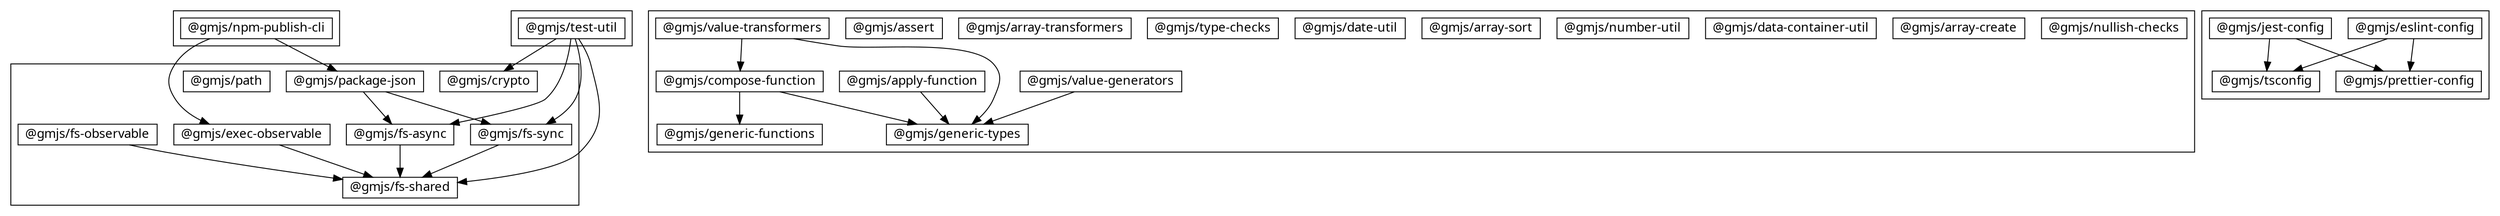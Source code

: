 digraph G {
  fontname="sans-serif"
  node [fontname="sans-serif",shape=box,height=0.1]
	edge [fontname="sans-serif"]

  subgraph cluster_tools {
    // label="tools"
    "@gmjs/npm-publish-cli";
  }

  subgraph cluster_node_util {
    // label="node-util";
    "@gmjs/crypto";
    "@gmjs/exec-observable";
    "@gmjs/fs-async";
    "@gmjs/fs-observable";
    "@gmjs/fs-shared";
    "@gmjs/fs-sync";
    "@gmjs/package-json";
    "@gmjs/path";
  }

  subgraph cluster_shared_util {
    // label="shared-util";
    "@gmjs/apply-function";
    "@gmjs/compose-function";
    "@gmjs/nullish-checks";
    "@gmjs/array-create";
    "@gmjs/data-container-util";
    "@gmjs/number-util";
    "@gmjs/array-sort";
    "@gmjs/date-util";
    "@gmjs/type-checks";
    "@gmjs/array-transformers";
    "@gmjs/generic-functions";
    "@gmjs/value-generators";
    "@gmjs/assert";
    "@gmjs/generic-types";
    "@gmjs/value-transformers";
  }

  subgraph cluster_test_util {
    // label="test-util";
    "@gmjs/test-util";
  }

  subgraph cluster_development_util {
    // label="development-util";
    "@gmjs/tsconfig";
    "@gmjs/prettier-config";
    "@gmjs/eslint-config";
    "@gmjs/jest-config";
  }

  // tools
  "@gmjs/npm-publish-cli" -> "@gmjs/exec-observable";
  "@gmjs/npm-publish-cli" -> "@gmjs/package-json";

  // node-util
  "@gmjs/exec-observable" -> "@gmjs/fs-shared";
  "@gmjs/fs-async" -> "@gmjs/fs-shared";
  "@gmjs/fs-observable" -> "@gmjs/fs-shared";
  "@gmjs/fs-sync" -> "@gmjs/fs-shared";
  "@gmjs/package-json" -> "@gmjs/fs-async";
  "@gmjs/package-json" -> "@gmjs/fs-sync";
  "@gmjs/value-generators" -> "@gmjs/generic-types";
  "@gmjs/value-transformers" -> "@gmjs/compose-function";
  "@gmjs/value-transformers" -> "@gmjs/generic-types";

  // shared-util
  "@gmjs/apply-function" -> "@gmjs/generic-types";
  "@gmjs/compose-function" -> "@gmjs/generic-functions";
  "@gmjs/compose-function" -> "@gmjs/generic-types";

  // test-util
  "@gmjs/test-util" -> "@gmjs/crypto";
  "@gmjs/test-util" -> "@gmjs/fs-async";
  "@gmjs/test-util" -> "@gmjs/fs-shared";
  "@gmjs/test-util" -> "@gmjs/fs-sync";

  // development-util
  "@gmjs/eslint-config" -> "@gmjs/tsconfig";
  "@gmjs/eslint-config" -> "@gmjs/prettier-config";
  "@gmjs/jest-config" -> "@gmjs/tsconfig";
  "@gmjs/jest-config" -> "@gmjs/prettier-config";
}
